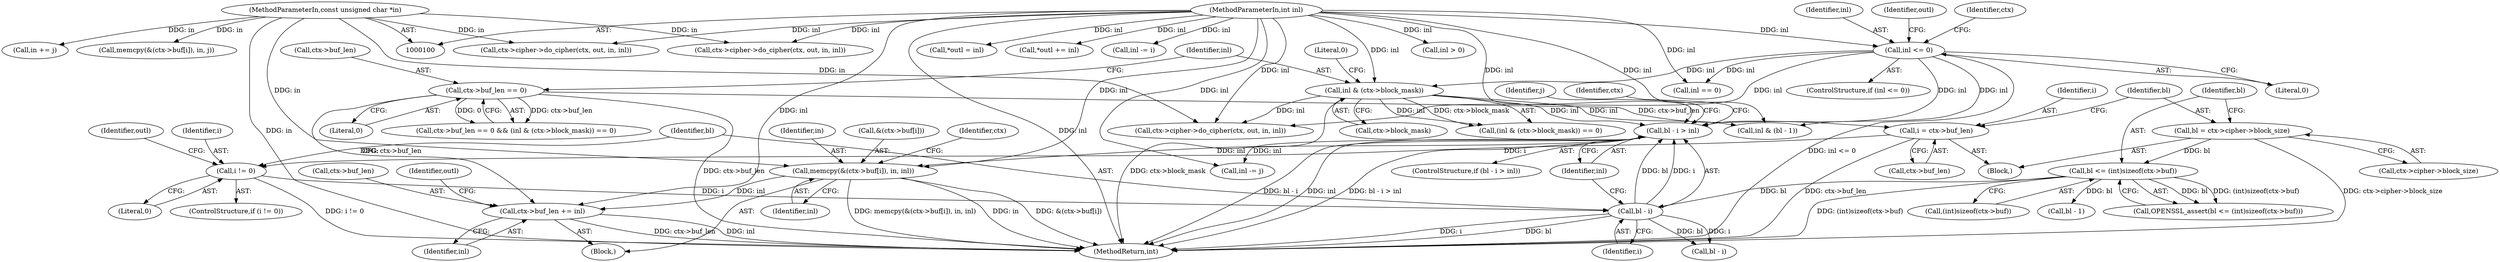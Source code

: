 digraph "0_openssl_3f3582139fbb259a1c3cbb0a25236500a409bf26@API" {
"1000221" [label="(Call,memcpy(&(ctx->buf[i]), in, inl))"];
"1000104" [label="(MethodParameterIn,const unsigned char *in)"];
"1000215" [label="(Call,bl - i > inl)"];
"1000216" [label="(Call,bl - i)"];
"1000201" [label="(Call,bl <= (int)sizeof(ctx->buf))"];
"1000193" [label="(Call,bl = ctx->cipher->block_size)"];
"1000210" [label="(Call,i != 0)"];
"1000188" [label="(Call,i = ctx->buf_len)"];
"1000154" [label="(Call,ctx->buf_len == 0)"];
"1000140" [label="(Call,inl <= 0)"];
"1000105" [label="(MethodParameterIn,int inl)"];
"1000160" [label="(Call,inl & (ctx->block_mask))"];
"1000230" [label="(Call,ctx->buf_len += inl)"];
"1000234" [label="(Identifier,inl)"];
"1000222" [label="(Call,&(ctx->buf[i]))"];
"1000248" [label="(Call,memcpy(&(ctx->buf[i]), in, j))"];
"1000188" [label="(Call,i = ctx->buf_len)"];
"1000190" [label="(Call,ctx->buf_len)"];
"1000334" [label="(MethodReturn,int)"];
"1000155" [label="(Call,ctx->buf_len)"];
"1000121" [label="(Call,ctx->cipher->do_cipher(ctx, out, in, inl))"];
"1000174" [label="(Call,*outl = inl)"];
"1000158" [label="(Literal,0)"];
"1000209" [label="(ControlStructure,if (i != 0))"];
"1000303" [label="(Call,ctx->cipher->do_cipher(ctx, out, in, inl))"];
"1000212" [label="(Literal,0)"];
"1000193" [label="(Call,bl = ctx->cipher->block_size)"];
"1000159" [label="(Call,(inl & (ctx->block_mask)) == 0)"];
"1000219" [label="(Identifier,inl)"];
"1000200" [label="(Call,OPENSSL_assert(bl <= (int)sizeof(ctx->buf)))"];
"1000310" [label="(Call,*outl += inl)"];
"1000218" [label="(Identifier,i)"];
"1000194" [label="(Identifier,bl)"];
"1000142" [label="(Literal,0)"];
"1000105" [label="(MethodParameterIn,int inl)"];
"1000221" [label="(Call,memcpy(&(ctx->buf[i]), in, inl))"];
"1000214" [label="(ControlStructure,if (bl - i > inl))"];
"1000231" [label="(Call,ctx->buf_len)"];
"1000229" [label="(Identifier,inl)"];
"1000228" [label="(Identifier,in)"];
"1000293" [label="(Call,inl -= i)"];
"1000237" [label="(Identifier,outl)"];
"1000154" [label="(Call,ctx->buf_len == 0)"];
"1000202" [label="(Identifier,bl)"];
"1000162" [label="(Call,ctx->block_mask)"];
"1000189" [label="(Identifier,i)"];
"1000225" [label="(Identifier,ctx)"];
"1000140" [label="(Call,inl <= 0)"];
"1000217" [label="(Identifier,bl)"];
"1000149" [label="(Call,inl == 0)"];
"1000210" [label="(Call,i != 0)"];
"1000271" [label="(Call,in += j)"];
"1000203" [label="(Call,(int)sizeof(ctx->buf))"];
"1000290" [label="(Call,bl - 1)"];
"1000215" [label="(Call,bl - i > inl)"];
"1000195" [label="(Call,ctx->cipher->block_size)"];
"1000104" [label="(MethodParameterIn,const unsigned char *in)"];
"1000211" [label="(Identifier,i)"];
"1000141" [label="(Identifier,inl)"];
"1000146" [label="(Identifier,outl)"];
"1000165" [label="(Literal,0)"];
"1000161" [label="(Identifier,inl)"];
"1000230" [label="(Call,ctx->buf_len += inl)"];
"1000139" [label="(ControlStructure,if (inl <= 0))"];
"1000106" [label="(Block,)"];
"1000156" [label="(Identifier,ctx)"];
"1000232" [label="(Identifier,ctx)"];
"1000288" [label="(Call,inl & (bl - 1))"];
"1000201" [label="(Call,bl <= (int)sizeof(ctx->buf))"];
"1000268" [label="(Call,inl -= j)"];
"1000297" [label="(Call,inl > 0)"];
"1000220" [label="(Block,)"];
"1000216" [label="(Call,bl - i)"];
"1000160" [label="(Call,inl & (ctx->block_mask))"];
"1000245" [label="(Call,bl - i)"];
"1000284" [label="(Identifier,outl)"];
"1000153" [label="(Call,ctx->buf_len == 0 && (inl & (ctx->block_mask)) == 0)"];
"1000244" [label="(Identifier,j)"];
"1000168" [label="(Call,ctx->cipher->do_cipher(ctx, out, in, inl))"];
"1000221" -> "1000220"  [label="AST: "];
"1000221" -> "1000229"  [label="CFG: "];
"1000222" -> "1000221"  [label="AST: "];
"1000228" -> "1000221"  [label="AST: "];
"1000229" -> "1000221"  [label="AST: "];
"1000232" -> "1000221"  [label="CFG: "];
"1000221" -> "1000334"  [label="DDG: memcpy(&(ctx->buf[i]), in, inl)"];
"1000221" -> "1000334"  [label="DDG: in"];
"1000221" -> "1000334"  [label="DDG: &(ctx->buf[i])"];
"1000104" -> "1000221"  [label="DDG: in"];
"1000215" -> "1000221"  [label="DDG: inl"];
"1000105" -> "1000221"  [label="DDG: inl"];
"1000221" -> "1000230"  [label="DDG: inl"];
"1000104" -> "1000100"  [label="AST: "];
"1000104" -> "1000334"  [label="DDG: in"];
"1000104" -> "1000121"  [label="DDG: in"];
"1000104" -> "1000168"  [label="DDG: in"];
"1000104" -> "1000248"  [label="DDG: in"];
"1000104" -> "1000271"  [label="DDG: in"];
"1000104" -> "1000303"  [label="DDG: in"];
"1000215" -> "1000214"  [label="AST: "];
"1000215" -> "1000219"  [label="CFG: "];
"1000216" -> "1000215"  [label="AST: "];
"1000219" -> "1000215"  [label="AST: "];
"1000225" -> "1000215"  [label="CFG: "];
"1000244" -> "1000215"  [label="CFG: "];
"1000215" -> "1000334"  [label="DDG: bl - i"];
"1000215" -> "1000334"  [label="DDG: inl"];
"1000215" -> "1000334"  [label="DDG: bl - i > inl"];
"1000216" -> "1000215"  [label="DDG: bl"];
"1000216" -> "1000215"  [label="DDG: i"];
"1000140" -> "1000215"  [label="DDG: inl"];
"1000160" -> "1000215"  [label="DDG: inl"];
"1000105" -> "1000215"  [label="DDG: inl"];
"1000215" -> "1000268"  [label="DDG: inl"];
"1000216" -> "1000218"  [label="CFG: "];
"1000217" -> "1000216"  [label="AST: "];
"1000218" -> "1000216"  [label="AST: "];
"1000219" -> "1000216"  [label="CFG: "];
"1000216" -> "1000334"  [label="DDG: bl"];
"1000216" -> "1000334"  [label="DDG: i"];
"1000201" -> "1000216"  [label="DDG: bl"];
"1000210" -> "1000216"  [label="DDG: i"];
"1000216" -> "1000245"  [label="DDG: bl"];
"1000216" -> "1000245"  [label="DDG: i"];
"1000201" -> "1000200"  [label="AST: "];
"1000201" -> "1000203"  [label="CFG: "];
"1000202" -> "1000201"  [label="AST: "];
"1000203" -> "1000201"  [label="AST: "];
"1000200" -> "1000201"  [label="CFG: "];
"1000201" -> "1000334"  [label="DDG: (int)sizeof(ctx->buf)"];
"1000201" -> "1000200"  [label="DDG: bl"];
"1000201" -> "1000200"  [label="DDG: (int)sizeof(ctx->buf)"];
"1000193" -> "1000201"  [label="DDG: bl"];
"1000201" -> "1000290"  [label="DDG: bl"];
"1000193" -> "1000106"  [label="AST: "];
"1000193" -> "1000195"  [label="CFG: "];
"1000194" -> "1000193"  [label="AST: "];
"1000195" -> "1000193"  [label="AST: "];
"1000202" -> "1000193"  [label="CFG: "];
"1000193" -> "1000334"  [label="DDG: ctx->cipher->block_size"];
"1000210" -> "1000209"  [label="AST: "];
"1000210" -> "1000212"  [label="CFG: "];
"1000211" -> "1000210"  [label="AST: "];
"1000212" -> "1000210"  [label="AST: "];
"1000217" -> "1000210"  [label="CFG: "];
"1000284" -> "1000210"  [label="CFG: "];
"1000210" -> "1000334"  [label="DDG: i != 0"];
"1000188" -> "1000210"  [label="DDG: i"];
"1000188" -> "1000106"  [label="AST: "];
"1000188" -> "1000190"  [label="CFG: "];
"1000189" -> "1000188"  [label="AST: "];
"1000190" -> "1000188"  [label="AST: "];
"1000194" -> "1000188"  [label="CFG: "];
"1000188" -> "1000334"  [label="DDG: ctx->buf_len"];
"1000154" -> "1000188"  [label="DDG: ctx->buf_len"];
"1000154" -> "1000153"  [label="AST: "];
"1000154" -> "1000158"  [label="CFG: "];
"1000155" -> "1000154"  [label="AST: "];
"1000158" -> "1000154"  [label="AST: "];
"1000161" -> "1000154"  [label="CFG: "];
"1000153" -> "1000154"  [label="CFG: "];
"1000154" -> "1000334"  [label="DDG: ctx->buf_len"];
"1000154" -> "1000153"  [label="DDG: ctx->buf_len"];
"1000154" -> "1000153"  [label="DDG: 0"];
"1000154" -> "1000230"  [label="DDG: ctx->buf_len"];
"1000140" -> "1000139"  [label="AST: "];
"1000140" -> "1000142"  [label="CFG: "];
"1000141" -> "1000140"  [label="AST: "];
"1000142" -> "1000140"  [label="AST: "];
"1000146" -> "1000140"  [label="CFG: "];
"1000156" -> "1000140"  [label="CFG: "];
"1000140" -> "1000334"  [label="DDG: inl <= 0"];
"1000105" -> "1000140"  [label="DDG: inl"];
"1000140" -> "1000149"  [label="DDG: inl"];
"1000140" -> "1000160"  [label="DDG: inl"];
"1000140" -> "1000168"  [label="DDG: inl"];
"1000140" -> "1000288"  [label="DDG: inl"];
"1000105" -> "1000100"  [label="AST: "];
"1000105" -> "1000334"  [label="DDG: inl"];
"1000105" -> "1000121"  [label="DDG: inl"];
"1000105" -> "1000149"  [label="DDG: inl"];
"1000105" -> "1000160"  [label="DDG: inl"];
"1000105" -> "1000168"  [label="DDG: inl"];
"1000105" -> "1000174"  [label="DDG: inl"];
"1000105" -> "1000230"  [label="DDG: inl"];
"1000105" -> "1000268"  [label="DDG: inl"];
"1000105" -> "1000288"  [label="DDG: inl"];
"1000105" -> "1000293"  [label="DDG: inl"];
"1000105" -> "1000297"  [label="DDG: inl"];
"1000105" -> "1000303"  [label="DDG: inl"];
"1000105" -> "1000310"  [label="DDG: inl"];
"1000160" -> "1000159"  [label="AST: "];
"1000160" -> "1000162"  [label="CFG: "];
"1000161" -> "1000160"  [label="AST: "];
"1000162" -> "1000160"  [label="AST: "];
"1000165" -> "1000160"  [label="CFG: "];
"1000160" -> "1000334"  [label="DDG: ctx->block_mask"];
"1000160" -> "1000159"  [label="DDG: inl"];
"1000160" -> "1000159"  [label="DDG: ctx->block_mask"];
"1000160" -> "1000168"  [label="DDG: inl"];
"1000160" -> "1000288"  [label="DDG: inl"];
"1000230" -> "1000220"  [label="AST: "];
"1000230" -> "1000234"  [label="CFG: "];
"1000231" -> "1000230"  [label="AST: "];
"1000234" -> "1000230"  [label="AST: "];
"1000237" -> "1000230"  [label="CFG: "];
"1000230" -> "1000334"  [label="DDG: ctx->buf_len"];
"1000230" -> "1000334"  [label="DDG: inl"];
}
